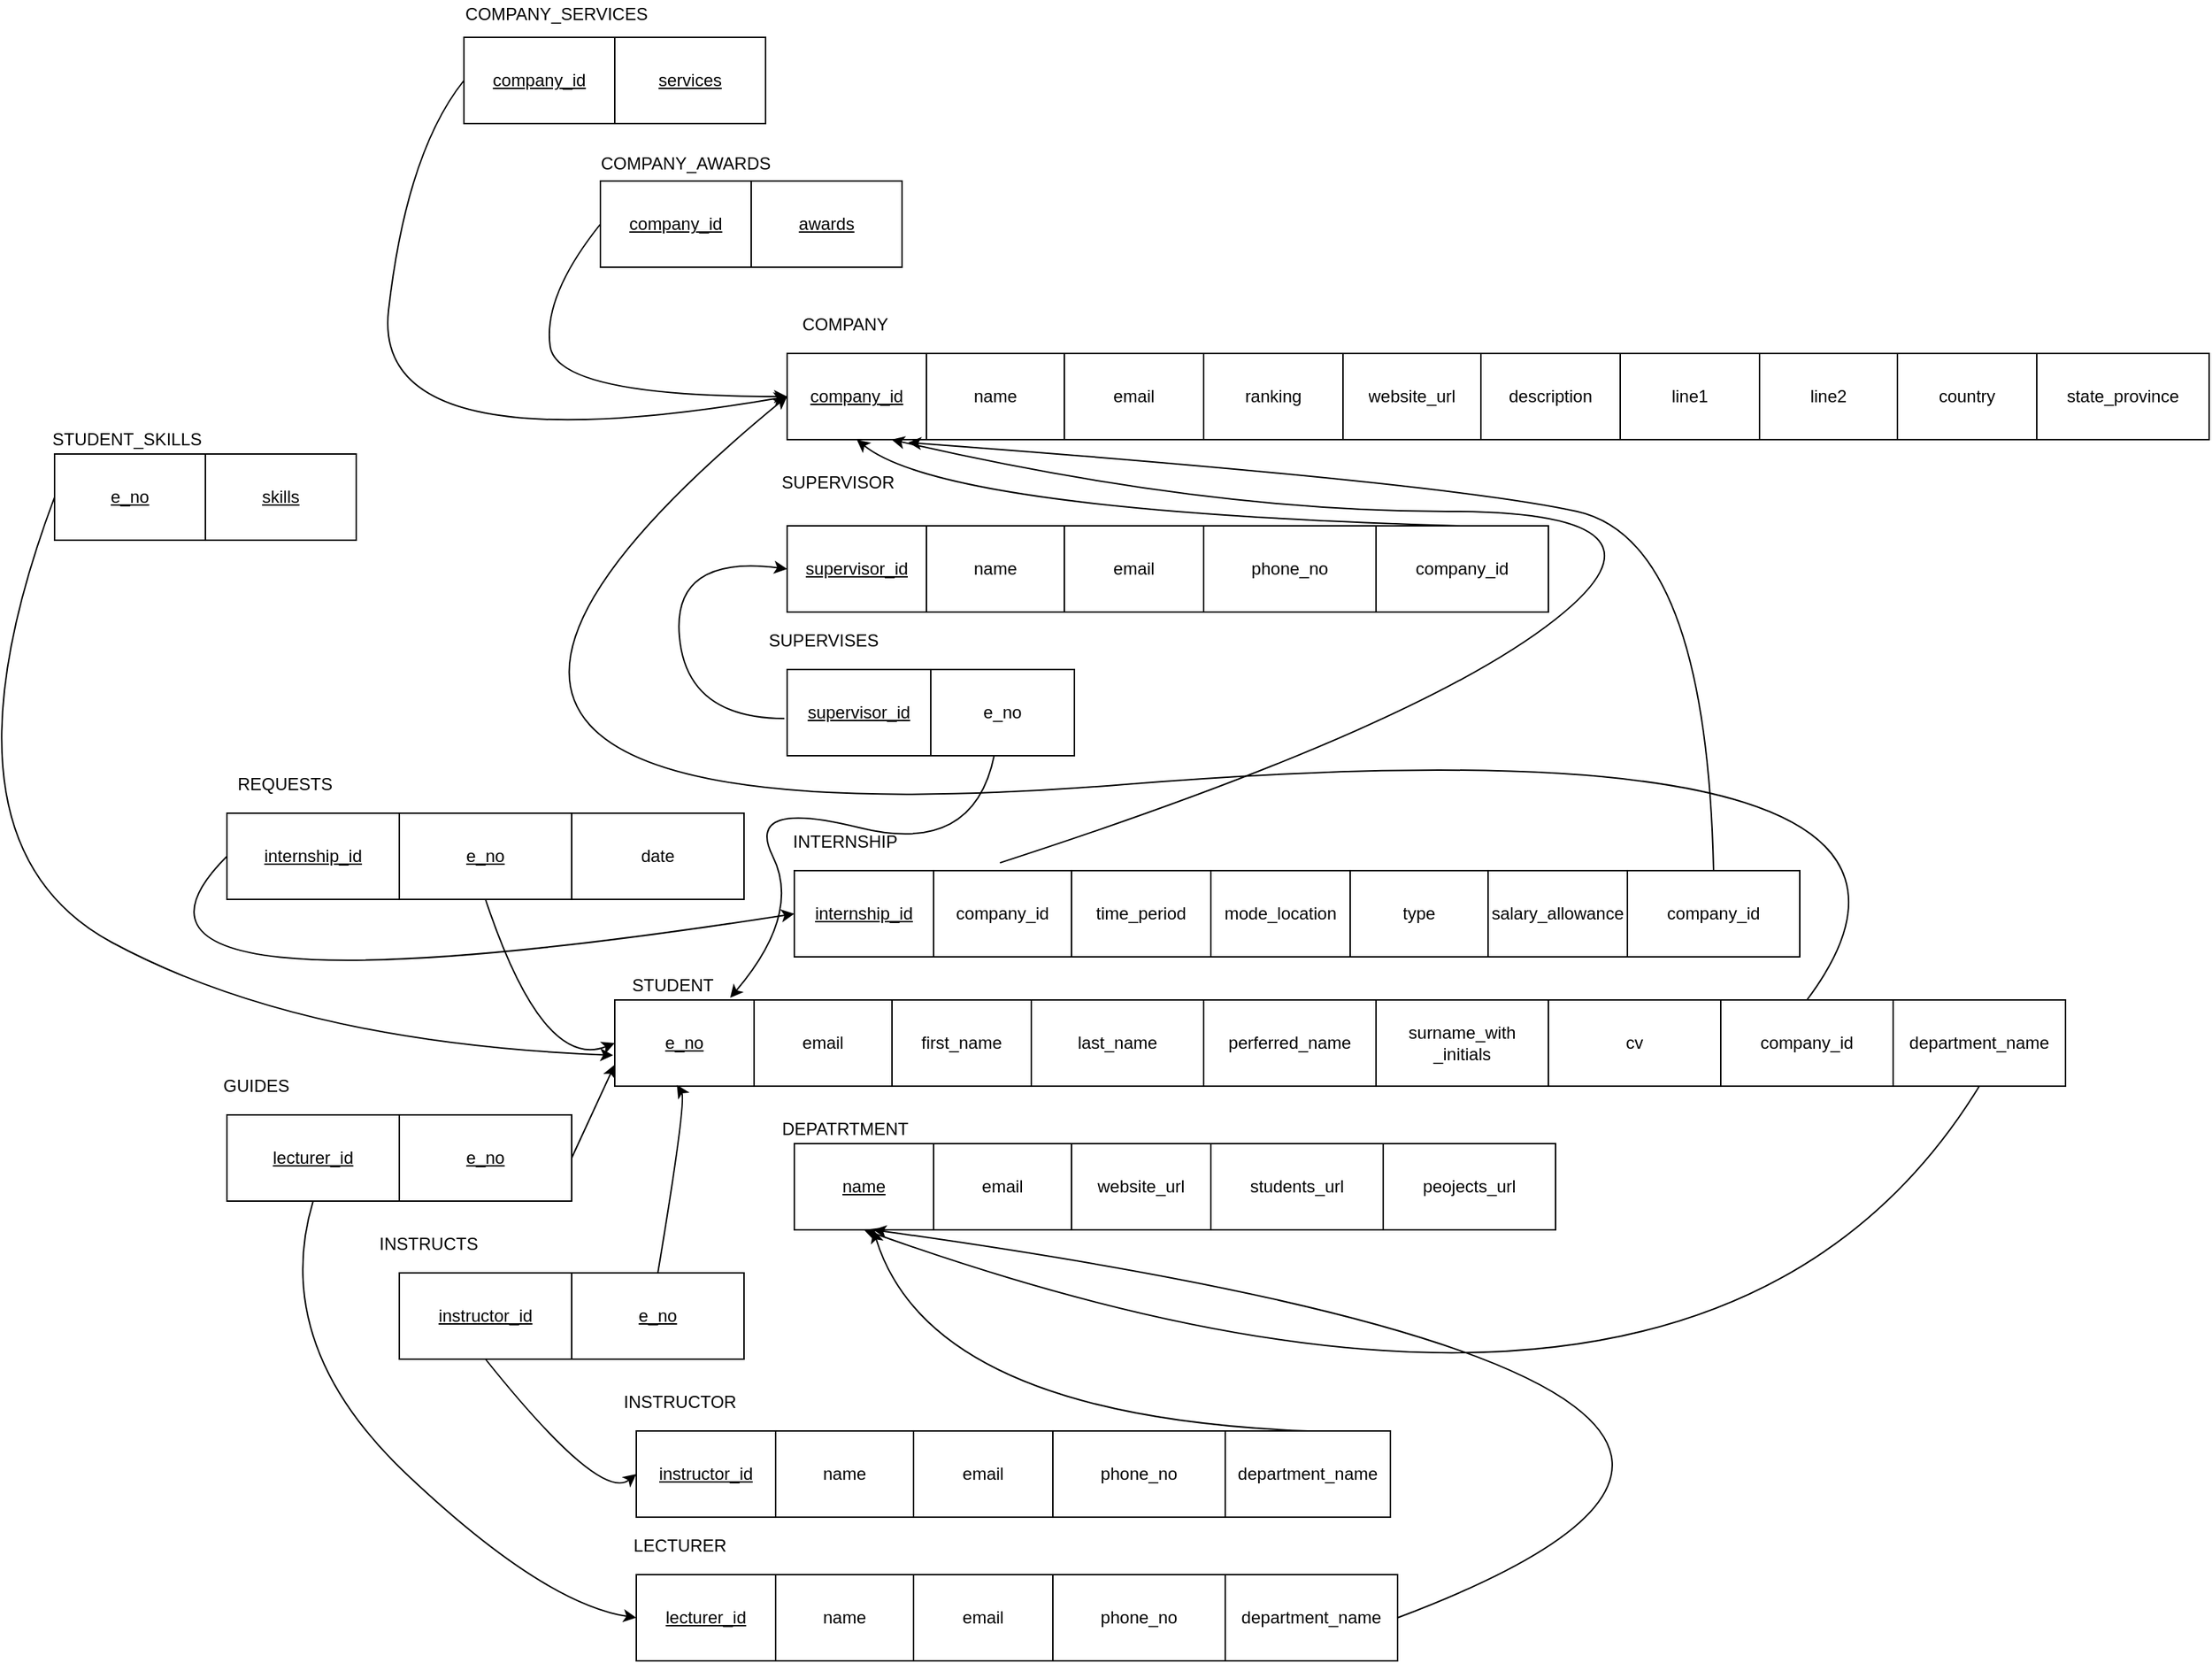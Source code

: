 <mxfile version="16.5.3" type="device"><diagram id="2vSzHOb-DJZTGT7Eplcl" name="Page-1"><mxGraphModel dx="1996" dy="1581" grid="1" gridSize="10" guides="1" tooltips="1" connect="1" arrows="1" fold="1" page="1" pageScale="1" pageWidth="850" pageHeight="1100" math="0" shadow="0"><root><mxCell id="0"/><mxCell id="1" parent="0"/><mxCell id="Qkki0KGhMG0Po0tDVVvY-167" value="" style="shape=table;html=1;whiteSpace=wrap;startSize=0;container=1;collapsible=0;childLayout=tableLayout;movable=1;resizable=1;rotatable=1;deletable=1;editable=1;connectable=1;" parent="1" vertex="1"><mxGeometry x="20" y="50" width="290" height="60" as="geometry"/></mxCell><mxCell id="Qkki0KGhMG0Po0tDVVvY-168" value="" style="shape=tableRow;horizontal=0;startSize=0;swimlaneHead=0;swimlaneBody=0;top=0;left=0;bottom=0;right=0;collapsible=0;dropTarget=0;fillColor=none;points=[[0,0.5],[1,0.5]];portConstraint=eastwest;movable=1;resizable=1;rotatable=1;deletable=1;editable=1;connectable=1;" parent="Qkki0KGhMG0Po0tDVVvY-167" vertex="1"><mxGeometry width="290" height="60" as="geometry"/></mxCell><mxCell id="Qkki0KGhMG0Po0tDVVvY-169" value="&lt;u&gt;company_id&lt;/u&gt;" style="shape=partialRectangle;html=1;whiteSpace=wrap;connectable=1;fillColor=none;top=0;left=0;bottom=0;right=0;overflow=hidden;movable=1;resizable=1;rotatable=1;deletable=1;editable=1;" parent="Qkki0KGhMG0Po0tDVVvY-168" vertex="1"><mxGeometry width="97" height="60" as="geometry"><mxRectangle width="97" height="60" as="alternateBounds"/></mxGeometry></mxCell><mxCell id="Qkki0KGhMG0Po0tDVVvY-170" value="name" style="shape=partialRectangle;html=1;whiteSpace=wrap;connectable=1;fillColor=none;top=0;left=0;bottom=0;right=0;overflow=hidden;movable=1;resizable=1;rotatable=1;deletable=1;editable=1;" parent="Qkki0KGhMG0Po0tDVVvY-168" vertex="1"><mxGeometry x="97" width="96" height="60" as="geometry"><mxRectangle width="96" height="60" as="alternateBounds"/></mxGeometry></mxCell><mxCell id="Qkki0KGhMG0Po0tDVVvY-171" value="email" style="shape=partialRectangle;html=1;whiteSpace=wrap;connectable=1;fillColor=none;top=0;left=0;bottom=0;right=0;overflow=hidden;movable=1;resizable=1;rotatable=1;deletable=1;editable=1;" parent="Qkki0KGhMG0Po0tDVVvY-168" vertex="1"><mxGeometry x="193" width="97" height="60" as="geometry"><mxRectangle width="97" height="60" as="alternateBounds"/></mxGeometry></mxCell><mxCell id="Qkki0KGhMG0Po0tDVVvY-180" value="" style="shape=table;html=1;whiteSpace=wrap;startSize=0;container=1;collapsible=0;childLayout=tableLayout;movable=1;resizable=1;rotatable=1;deletable=1;editable=1;connectable=1;" parent="1" vertex="1"><mxGeometry x="310" y="50" width="290" height="60" as="geometry"/></mxCell><mxCell id="Qkki0KGhMG0Po0tDVVvY-181" value="" style="shape=tableRow;horizontal=0;startSize=0;swimlaneHead=0;swimlaneBody=0;top=0;left=0;bottom=0;right=0;collapsible=0;dropTarget=0;fillColor=none;points=[[0,0.5],[1,0.5]];portConstraint=eastwest;movable=1;resizable=1;rotatable=1;deletable=1;editable=1;connectable=1;" parent="Qkki0KGhMG0Po0tDVVvY-180" vertex="1"><mxGeometry width="290" height="60" as="geometry"/></mxCell><mxCell id="Qkki0KGhMG0Po0tDVVvY-182" value="ranking" style="shape=partialRectangle;html=1;whiteSpace=wrap;connectable=1;fillColor=none;top=0;left=0;bottom=0;right=0;overflow=hidden;movable=1;resizable=1;rotatable=1;deletable=1;editable=1;" parent="Qkki0KGhMG0Po0tDVVvY-181" vertex="1"><mxGeometry width="97" height="60" as="geometry"><mxRectangle width="97" height="60" as="alternateBounds"/></mxGeometry></mxCell><mxCell id="Qkki0KGhMG0Po0tDVVvY-183" value="website_url" style="shape=partialRectangle;html=1;whiteSpace=wrap;connectable=1;fillColor=none;top=0;left=0;bottom=0;right=0;overflow=hidden;movable=1;resizable=1;rotatable=1;deletable=1;editable=1;" parent="Qkki0KGhMG0Po0tDVVvY-181" vertex="1"><mxGeometry x="97" width="96" height="60" as="geometry"><mxRectangle width="96" height="60" as="alternateBounds"/></mxGeometry></mxCell><mxCell id="Qkki0KGhMG0Po0tDVVvY-184" value="description" style="shape=partialRectangle;html=1;whiteSpace=wrap;connectable=1;fillColor=none;top=0;left=0;bottom=0;right=0;overflow=hidden;movable=1;resizable=1;rotatable=1;deletable=1;editable=1;" parent="Qkki0KGhMG0Po0tDVVvY-181" vertex="1"><mxGeometry x="193" width="97" height="60" as="geometry"><mxRectangle width="97" height="60" as="alternateBounds"/></mxGeometry></mxCell><mxCell id="Qkki0KGhMG0Po0tDVVvY-188" value="COMPANY" style="text;html=1;align=center;verticalAlign=middle;resizable=0;points=[];autosize=1;strokeColor=none;fillColor=none;" parent="1" vertex="1"><mxGeometry x="20" y="20" width="80" height="20" as="geometry"/></mxCell><mxCell id="Qkki0KGhMG0Po0tDVVvY-189" value="" style="shape=table;html=1;whiteSpace=wrap;startSize=0;container=1;collapsible=0;childLayout=tableLayout;movable=1;resizable=1;rotatable=1;deletable=1;editable=1;connectable=1;" parent="1" vertex="1"><mxGeometry x="600" y="50" width="290" height="60" as="geometry"/></mxCell><mxCell id="Qkki0KGhMG0Po0tDVVvY-190" value="" style="shape=tableRow;horizontal=0;startSize=0;swimlaneHead=0;swimlaneBody=0;top=0;left=0;bottom=0;right=0;collapsible=0;dropTarget=0;fillColor=none;points=[[0,0.5],[1,0.5]];portConstraint=eastwest;movable=1;resizable=1;rotatable=1;deletable=1;editable=1;connectable=1;" parent="Qkki0KGhMG0Po0tDVVvY-189" vertex="1"><mxGeometry width="290" height="60" as="geometry"/></mxCell><mxCell id="Qkki0KGhMG0Po0tDVVvY-191" value="line1" style="shape=partialRectangle;html=1;whiteSpace=wrap;connectable=1;fillColor=none;top=0;left=0;bottom=0;right=0;overflow=hidden;movable=1;resizable=1;rotatable=1;deletable=1;editable=1;" parent="Qkki0KGhMG0Po0tDVVvY-190" vertex="1"><mxGeometry width="97" height="60" as="geometry"><mxRectangle width="97" height="60" as="alternateBounds"/></mxGeometry></mxCell><mxCell id="Qkki0KGhMG0Po0tDVVvY-192" value="line2" style="shape=partialRectangle;html=1;whiteSpace=wrap;connectable=1;fillColor=none;top=0;left=0;bottom=0;right=0;overflow=hidden;movable=1;resizable=1;rotatable=1;deletable=1;editable=1;" parent="Qkki0KGhMG0Po0tDVVvY-190" vertex="1"><mxGeometry x="97" width="96" height="60" as="geometry"><mxRectangle width="96" height="60" as="alternateBounds"/></mxGeometry></mxCell><mxCell id="Qkki0KGhMG0Po0tDVVvY-193" value="country" style="shape=partialRectangle;html=1;whiteSpace=wrap;connectable=1;fillColor=none;top=0;left=0;bottom=0;right=0;overflow=hidden;movable=1;resizable=1;rotatable=1;deletable=1;editable=1;" parent="Qkki0KGhMG0Po0tDVVvY-190" vertex="1"><mxGeometry x="193" width="97" height="60" as="geometry"><mxRectangle width="97" height="60" as="alternateBounds"/></mxGeometry></mxCell><mxCell id="Qkki0KGhMG0Po0tDVVvY-194" value="state_province" style="rounded=0;whiteSpace=wrap;html=1;" parent="1" vertex="1"><mxGeometry x="890" y="50" width="120" height="60" as="geometry"/></mxCell><mxCell id="Qkki0KGhMG0Po0tDVVvY-195" value="SUPERVISOR" style="text;html=1;align=center;verticalAlign=middle;resizable=0;points=[];autosize=1;strokeColor=none;fillColor=none;" parent="1" vertex="1"><mxGeometry x="10" y="130" width="90" height="20" as="geometry"/></mxCell><mxCell id="Qkki0KGhMG0Po0tDVVvY-204" value="" style="shape=table;html=1;whiteSpace=wrap;startSize=0;container=1;collapsible=0;childLayout=tableLayout;movable=1;resizable=1;rotatable=1;deletable=1;editable=1;connectable=1;" parent="1" vertex="1"><mxGeometry x="20" y="170" width="290" height="60" as="geometry"/></mxCell><mxCell id="Qkki0KGhMG0Po0tDVVvY-205" value="" style="shape=tableRow;horizontal=0;startSize=0;swimlaneHead=0;swimlaneBody=0;top=0;left=0;bottom=0;right=0;collapsible=0;dropTarget=0;fillColor=none;points=[[0,0.5],[1,0.5]];portConstraint=eastwest;movable=1;resizable=1;rotatable=1;deletable=1;editable=1;connectable=1;" parent="Qkki0KGhMG0Po0tDVVvY-204" vertex="1"><mxGeometry width="290" height="60" as="geometry"/></mxCell><mxCell id="Qkki0KGhMG0Po0tDVVvY-206" value="&lt;u&gt;supervisor_id&lt;/u&gt;" style="shape=partialRectangle;html=1;whiteSpace=wrap;connectable=1;fillColor=none;top=0;left=0;bottom=0;right=0;overflow=hidden;movable=1;resizable=1;rotatable=1;deletable=1;editable=1;" parent="Qkki0KGhMG0Po0tDVVvY-205" vertex="1"><mxGeometry width="97" height="60" as="geometry"><mxRectangle width="97" height="60" as="alternateBounds"/></mxGeometry></mxCell><mxCell id="Qkki0KGhMG0Po0tDVVvY-207" value="name" style="shape=partialRectangle;html=1;whiteSpace=wrap;connectable=1;fillColor=none;top=0;left=0;bottom=0;right=0;overflow=hidden;movable=1;resizable=1;rotatable=1;deletable=1;editable=1;" parent="Qkki0KGhMG0Po0tDVVvY-205" vertex="1"><mxGeometry x="97" width="96" height="60" as="geometry"><mxRectangle width="96" height="60" as="alternateBounds"/></mxGeometry></mxCell><mxCell id="Qkki0KGhMG0Po0tDVVvY-208" value="email" style="shape=partialRectangle;html=1;whiteSpace=wrap;connectable=1;fillColor=none;top=0;left=0;bottom=0;right=0;overflow=hidden;movable=1;resizable=1;rotatable=1;deletable=1;editable=1;" parent="Qkki0KGhMG0Po0tDVVvY-205" vertex="1"><mxGeometry x="193" width="97" height="60" as="geometry"><mxRectangle width="97" height="60" as="alternateBounds"/></mxGeometry></mxCell><mxCell id="Qkki0KGhMG0Po0tDVVvY-214" value="phone_no" style="rounded=0;whiteSpace=wrap;html=1;" parent="1" vertex="1"><mxGeometry x="310" y="170" width="120" height="60" as="geometry"/></mxCell><mxCell id="Qkki0KGhMG0Po0tDVVvY-215" value="company_id" style="rounded=0;whiteSpace=wrap;html=1;" parent="1" vertex="1"><mxGeometry x="430" y="170" width="120" height="60" as="geometry"/></mxCell><mxCell id="Qkki0KGhMG0Po0tDVVvY-216" value="INTERNSHIP" style="text;html=1;align=center;verticalAlign=middle;resizable=0;points=[];autosize=1;strokeColor=none;fillColor=none;" parent="1" vertex="1"><mxGeometry x="15" y="380" width="90" height="20" as="geometry"/></mxCell><mxCell id="Qkki0KGhMG0Po0tDVVvY-222" value="" style="shape=table;html=1;whiteSpace=wrap;startSize=0;container=1;collapsible=0;childLayout=tableLayout;movable=1;resizable=1;rotatable=1;deletable=1;editable=1;connectable=1;" parent="1" vertex="1"><mxGeometry x="25" y="410" width="290" height="60" as="geometry"/></mxCell><mxCell id="Qkki0KGhMG0Po0tDVVvY-223" value="" style="shape=tableRow;horizontal=0;startSize=0;swimlaneHead=0;swimlaneBody=0;top=0;left=0;bottom=0;right=0;collapsible=0;dropTarget=0;fillColor=none;points=[[0,0.5],[1,0.5]];portConstraint=eastwest;movable=1;resizable=1;rotatable=1;deletable=1;editable=1;connectable=1;" parent="Qkki0KGhMG0Po0tDVVvY-222" vertex="1"><mxGeometry width="290" height="60" as="geometry"/></mxCell><mxCell id="Qkki0KGhMG0Po0tDVVvY-224" value="&lt;u&gt;internship_id&lt;/u&gt;" style="shape=partialRectangle;html=1;whiteSpace=wrap;connectable=1;fillColor=none;top=0;left=0;bottom=0;right=0;overflow=hidden;movable=1;resizable=1;rotatable=1;deletable=1;editable=1;" parent="Qkki0KGhMG0Po0tDVVvY-223" vertex="1"><mxGeometry width="97" height="60" as="geometry"><mxRectangle width="97" height="60" as="alternateBounds"/></mxGeometry></mxCell><mxCell id="Qkki0KGhMG0Po0tDVVvY-225" value="company_id" style="shape=partialRectangle;html=1;whiteSpace=wrap;connectable=1;fillColor=none;top=0;left=0;bottom=0;right=0;overflow=hidden;movable=1;resizable=1;rotatable=1;deletable=1;editable=1;" parent="Qkki0KGhMG0Po0tDVVvY-223" vertex="1"><mxGeometry x="97" width="96" height="60" as="geometry"><mxRectangle width="96" height="60" as="alternateBounds"/></mxGeometry></mxCell><mxCell id="Qkki0KGhMG0Po0tDVVvY-226" value="time_period" style="shape=partialRectangle;html=1;whiteSpace=wrap;connectable=1;fillColor=none;top=0;left=0;bottom=0;right=0;overflow=hidden;movable=1;resizable=1;rotatable=1;deletable=1;editable=1;" parent="Qkki0KGhMG0Po0tDVVvY-223" vertex="1"><mxGeometry x="193" width="97" height="60" as="geometry"><mxRectangle width="97" height="60" as="alternateBounds"/></mxGeometry></mxCell><mxCell id="Qkki0KGhMG0Po0tDVVvY-227" value="" style="shape=table;html=1;whiteSpace=wrap;startSize=0;container=1;collapsible=0;childLayout=tableLayout;movable=1;resizable=1;rotatable=1;deletable=1;editable=1;connectable=1;" parent="1" vertex="1"><mxGeometry x="315" y="410" width="290" height="60" as="geometry"/></mxCell><mxCell id="Qkki0KGhMG0Po0tDVVvY-228" value="" style="shape=tableRow;horizontal=0;startSize=0;swimlaneHead=0;swimlaneBody=0;top=0;left=0;bottom=0;right=0;collapsible=0;dropTarget=0;fillColor=none;points=[[0,0.5],[1,0.5]];portConstraint=eastwest;movable=1;resizable=1;rotatable=1;deletable=1;editable=1;connectable=1;" parent="Qkki0KGhMG0Po0tDVVvY-227" vertex="1"><mxGeometry width="290" height="60" as="geometry"/></mxCell><mxCell id="Qkki0KGhMG0Po0tDVVvY-229" value="mode_location" style="shape=partialRectangle;html=1;whiteSpace=wrap;connectable=1;fillColor=none;top=0;left=0;bottom=0;right=0;overflow=hidden;movable=1;resizable=1;rotatable=1;deletable=1;editable=1;" parent="Qkki0KGhMG0Po0tDVVvY-228" vertex="1"><mxGeometry width="97" height="60" as="geometry"><mxRectangle width="97" height="60" as="alternateBounds"/></mxGeometry></mxCell><mxCell id="Qkki0KGhMG0Po0tDVVvY-230" value="type" style="shape=partialRectangle;html=1;whiteSpace=wrap;connectable=1;fillColor=none;top=0;left=0;bottom=0;right=0;overflow=hidden;movable=1;resizable=1;rotatable=1;deletable=1;editable=1;" parent="Qkki0KGhMG0Po0tDVVvY-228" vertex="1"><mxGeometry x="97" width="96" height="60" as="geometry"><mxRectangle width="96" height="60" as="alternateBounds"/></mxGeometry></mxCell><mxCell id="Qkki0KGhMG0Po0tDVVvY-231" value="salary_allowance" style="shape=partialRectangle;html=1;whiteSpace=wrap;connectable=1;fillColor=none;top=0;left=0;bottom=0;right=0;overflow=hidden;movable=1;resizable=1;rotatable=1;deletable=1;editable=1;" parent="Qkki0KGhMG0Po0tDVVvY-228" vertex="1"><mxGeometry x="193" width="97" height="60" as="geometry"><mxRectangle width="97" height="60" as="alternateBounds"/></mxGeometry></mxCell><mxCell id="Qkki0KGhMG0Po0tDVVvY-232" value="STUDENT" style="text;html=1;align=center;verticalAlign=middle;resizable=0;points=[];autosize=1;strokeColor=none;fillColor=none;" parent="1" vertex="1"><mxGeometry x="-95" y="480" width="70" height="20" as="geometry"/></mxCell><mxCell id="Qkki0KGhMG0Po0tDVVvY-234" value="" style="shape=table;html=1;whiteSpace=wrap;startSize=0;container=1;collapsible=0;childLayout=tableLayout;movable=1;resizable=1;rotatable=1;deletable=1;editable=1;connectable=1;" parent="1" vertex="1"><mxGeometry x="-100" y="500" width="290" height="60" as="geometry"/></mxCell><mxCell id="Qkki0KGhMG0Po0tDVVvY-235" value="" style="shape=tableRow;horizontal=0;startSize=0;swimlaneHead=0;swimlaneBody=0;top=0;left=0;bottom=0;right=0;collapsible=0;dropTarget=0;fillColor=none;points=[[0,0.5],[1,0.5]];portConstraint=eastwest;movable=1;resizable=1;rotatable=1;deletable=1;editable=1;connectable=1;" parent="Qkki0KGhMG0Po0tDVVvY-234" vertex="1"><mxGeometry width="290" height="60" as="geometry"/></mxCell><mxCell id="Qkki0KGhMG0Po0tDVVvY-236" value="&lt;u&gt;e_no&lt;/u&gt;" style="shape=partialRectangle;html=1;whiteSpace=wrap;connectable=1;fillColor=none;top=0;left=0;bottom=0;right=0;overflow=hidden;movable=1;resizable=1;rotatable=1;deletable=1;editable=1;" parent="Qkki0KGhMG0Po0tDVVvY-235" vertex="1"><mxGeometry width="97" height="60" as="geometry"><mxRectangle width="97" height="60" as="alternateBounds"/></mxGeometry></mxCell><mxCell id="Qkki0KGhMG0Po0tDVVvY-237" value="email" style="shape=partialRectangle;html=1;whiteSpace=wrap;connectable=1;fillColor=none;top=0;left=0;bottom=0;right=0;overflow=hidden;movable=1;resizable=1;rotatable=1;deletable=1;editable=1;" parent="Qkki0KGhMG0Po0tDVVvY-235" vertex="1"><mxGeometry x="97" width="96" height="60" as="geometry"><mxRectangle width="96" height="60" as="alternateBounds"/></mxGeometry></mxCell><mxCell id="Qkki0KGhMG0Po0tDVVvY-238" value="first_name" style="shape=partialRectangle;html=1;whiteSpace=wrap;connectable=1;fillColor=none;top=0;left=0;bottom=0;right=0;overflow=hidden;movable=1;resizable=1;rotatable=1;deletable=1;editable=1;" parent="Qkki0KGhMG0Po0tDVVvY-235" vertex="1"><mxGeometry x="193" width="97" height="60" as="geometry"><mxRectangle width="97" height="60" as="alternateBounds"/></mxGeometry></mxCell><mxCell id="Qkki0KGhMG0Po0tDVVvY-245" value="last_name" style="rounded=0;whiteSpace=wrap;html=1;" parent="1" vertex="1"><mxGeometry x="190" y="500" width="120" height="60" as="geometry"/></mxCell><mxCell id="Qkki0KGhMG0Po0tDVVvY-246" value="perferred_name" style="rounded=0;whiteSpace=wrap;html=1;" parent="1" vertex="1"><mxGeometry x="310" y="500" width="120" height="60" as="geometry"/></mxCell><mxCell id="Qkki0KGhMG0Po0tDVVvY-247" value="surname_with&lt;br&gt;_initials" style="rounded=0;whiteSpace=wrap;html=1;" parent="1" vertex="1"><mxGeometry x="430" y="500" width="120" height="60" as="geometry"/></mxCell><mxCell id="Qkki0KGhMG0Po0tDVVvY-248" value="cv" style="rounded=0;whiteSpace=wrap;html=1;" parent="1" vertex="1"><mxGeometry x="550" y="500" width="120" height="60" as="geometry"/></mxCell><mxCell id="Qkki0KGhMG0Po0tDVVvY-249" value="DEPATRTMENT" style="text;html=1;align=center;verticalAlign=middle;resizable=0;points=[];autosize=1;strokeColor=none;fillColor=none;" parent="1" vertex="1"><mxGeometry x="10" y="580" width="100" height="20" as="geometry"/></mxCell><mxCell id="Qkki0KGhMG0Po0tDVVvY-250" value="" style="shape=table;html=1;whiteSpace=wrap;startSize=0;container=1;collapsible=0;childLayout=tableLayout;movable=1;resizable=1;rotatable=1;deletable=1;editable=1;connectable=1;" parent="1" vertex="1"><mxGeometry x="25" y="600" width="290" height="60" as="geometry"/></mxCell><mxCell id="Qkki0KGhMG0Po0tDVVvY-251" value="" style="shape=tableRow;horizontal=0;startSize=0;swimlaneHead=0;swimlaneBody=0;top=0;left=0;bottom=0;right=0;collapsible=0;dropTarget=0;fillColor=none;points=[[0,0.5],[1,0.5]];portConstraint=eastwest;movable=1;resizable=1;rotatable=1;deletable=1;editable=1;connectable=1;" parent="Qkki0KGhMG0Po0tDVVvY-250" vertex="1"><mxGeometry width="290" height="60" as="geometry"/></mxCell><mxCell id="Qkki0KGhMG0Po0tDVVvY-252" value="&lt;u&gt;name&lt;/u&gt;" style="shape=partialRectangle;html=1;whiteSpace=wrap;connectable=1;fillColor=none;top=0;left=0;bottom=0;right=0;overflow=hidden;movable=1;resizable=1;rotatable=1;deletable=1;editable=1;" parent="Qkki0KGhMG0Po0tDVVvY-251" vertex="1"><mxGeometry width="97" height="60" as="geometry"><mxRectangle width="97" height="60" as="alternateBounds"/></mxGeometry></mxCell><mxCell id="Qkki0KGhMG0Po0tDVVvY-253" value="email" style="shape=partialRectangle;html=1;whiteSpace=wrap;connectable=1;fillColor=none;top=0;left=0;bottom=0;right=0;overflow=hidden;movable=1;resizable=1;rotatable=1;deletable=1;editable=1;" parent="Qkki0KGhMG0Po0tDVVvY-251" vertex="1"><mxGeometry x="97" width="96" height="60" as="geometry"><mxRectangle width="96" height="60" as="alternateBounds"/></mxGeometry></mxCell><mxCell id="Qkki0KGhMG0Po0tDVVvY-254" value="website_url" style="shape=partialRectangle;html=1;whiteSpace=wrap;connectable=1;fillColor=none;top=0;left=0;bottom=0;right=0;overflow=hidden;movable=1;resizable=1;rotatable=1;deletable=1;editable=1;" parent="Qkki0KGhMG0Po0tDVVvY-251" vertex="1"><mxGeometry x="193" width="97" height="60" as="geometry"><mxRectangle width="97" height="60" as="alternateBounds"/></mxGeometry></mxCell><mxCell id="Qkki0KGhMG0Po0tDVVvY-257" value="INSTRUCTOR" style="text;html=1;align=center;verticalAlign=middle;resizable=0;points=[];autosize=1;strokeColor=none;fillColor=none;" parent="1" vertex="1"><mxGeometry x="-100" y="770" width="90" height="20" as="geometry"/></mxCell><mxCell id="Qkki0KGhMG0Po0tDVVvY-258" value="" style="shape=table;html=1;whiteSpace=wrap;startSize=0;container=1;collapsible=0;childLayout=tableLayout;movable=1;resizable=1;rotatable=1;deletable=1;editable=1;connectable=1;" parent="1" vertex="1"><mxGeometry x="-85" y="800" width="290" height="60" as="geometry"/></mxCell><mxCell id="Qkki0KGhMG0Po0tDVVvY-259" value="" style="shape=tableRow;horizontal=0;startSize=0;swimlaneHead=0;swimlaneBody=0;top=0;left=0;bottom=0;right=0;collapsible=0;dropTarget=0;fillColor=none;points=[[0,0.5],[1,0.5]];portConstraint=eastwest;movable=1;resizable=1;rotatable=1;deletable=1;editable=1;connectable=1;" parent="Qkki0KGhMG0Po0tDVVvY-258" vertex="1"><mxGeometry width="290" height="60" as="geometry"/></mxCell><mxCell id="Qkki0KGhMG0Po0tDVVvY-260" value="&lt;u&gt;instructor_id&lt;/u&gt;" style="shape=partialRectangle;html=1;whiteSpace=wrap;connectable=1;fillColor=none;top=0;left=0;bottom=0;right=0;overflow=hidden;movable=1;resizable=1;rotatable=1;deletable=1;editable=1;" parent="Qkki0KGhMG0Po0tDVVvY-259" vertex="1"><mxGeometry width="97" height="60" as="geometry"><mxRectangle width="97" height="60" as="alternateBounds"/></mxGeometry></mxCell><mxCell id="Qkki0KGhMG0Po0tDVVvY-261" value="name" style="shape=partialRectangle;html=1;whiteSpace=wrap;connectable=1;fillColor=none;top=0;left=0;bottom=0;right=0;overflow=hidden;movable=1;resizable=1;rotatable=1;deletable=1;editable=1;" parent="Qkki0KGhMG0Po0tDVVvY-259" vertex="1"><mxGeometry x="97" width="96" height="60" as="geometry"><mxRectangle width="96" height="60" as="alternateBounds"/></mxGeometry></mxCell><mxCell id="Qkki0KGhMG0Po0tDVVvY-262" value="email" style="shape=partialRectangle;html=1;whiteSpace=wrap;connectable=1;fillColor=none;top=0;left=0;bottom=0;right=0;overflow=hidden;movable=1;resizable=1;rotatable=1;deletable=1;editable=1;" parent="Qkki0KGhMG0Po0tDVVvY-259" vertex="1"><mxGeometry x="193" width="97" height="60" as="geometry"><mxRectangle width="97" height="60" as="alternateBounds"/></mxGeometry></mxCell><mxCell id="Qkki0KGhMG0Po0tDVVvY-263" value="students_url" style="rounded=0;whiteSpace=wrap;html=1;" parent="1" vertex="1"><mxGeometry x="315" y="600" width="120" height="60" as="geometry"/></mxCell><mxCell id="Qkki0KGhMG0Po0tDVVvY-264" value="peojects_url" style="rounded=0;whiteSpace=wrap;html=1;" parent="1" vertex="1"><mxGeometry x="435" y="600" width="120" height="60" as="geometry"/></mxCell><mxCell id="Qkki0KGhMG0Po0tDVVvY-265" value="phone_no" style="rounded=0;whiteSpace=wrap;html=1;" parent="1" vertex="1"><mxGeometry x="205" y="800" width="120" height="60" as="geometry"/></mxCell><mxCell id="Qkki0KGhMG0Po0tDVVvY-266" value="LECTURER" style="text;html=1;align=center;verticalAlign=middle;resizable=0;points=[];autosize=1;strokeColor=none;fillColor=none;" parent="1" vertex="1"><mxGeometry x="-95" y="870" width="80" height="20" as="geometry"/></mxCell><mxCell id="Qkki0KGhMG0Po0tDVVvY-267" value="" style="shape=table;html=1;whiteSpace=wrap;startSize=0;container=1;collapsible=0;childLayout=tableLayout;movable=1;resizable=1;rotatable=1;deletable=1;editable=1;connectable=1;" parent="1" vertex="1"><mxGeometry x="-85" y="900" width="290" height="60" as="geometry"/></mxCell><mxCell id="Qkki0KGhMG0Po0tDVVvY-268" value="" style="shape=tableRow;horizontal=0;startSize=0;swimlaneHead=0;swimlaneBody=0;top=0;left=0;bottom=0;right=0;collapsible=0;dropTarget=0;fillColor=none;points=[[0,0.5],[1,0.5]];portConstraint=eastwest;movable=1;resizable=1;rotatable=1;deletable=1;editable=1;connectable=1;" parent="Qkki0KGhMG0Po0tDVVvY-267" vertex="1"><mxGeometry width="290" height="60" as="geometry"/></mxCell><mxCell id="Qkki0KGhMG0Po0tDVVvY-269" value="&lt;u&gt;lecturer_id&lt;/u&gt;" style="shape=partialRectangle;html=1;whiteSpace=wrap;connectable=1;fillColor=none;top=0;left=0;bottom=0;right=0;overflow=hidden;movable=1;resizable=1;rotatable=1;deletable=1;editable=1;" parent="Qkki0KGhMG0Po0tDVVvY-268" vertex="1"><mxGeometry width="97" height="60" as="geometry"><mxRectangle width="97" height="60" as="alternateBounds"/></mxGeometry></mxCell><mxCell id="Qkki0KGhMG0Po0tDVVvY-270" value="name" style="shape=partialRectangle;html=1;whiteSpace=wrap;connectable=1;fillColor=none;top=0;left=0;bottom=0;right=0;overflow=hidden;movable=1;resizable=1;rotatable=1;deletable=1;editable=1;" parent="Qkki0KGhMG0Po0tDVVvY-268" vertex="1"><mxGeometry x="97" width="96" height="60" as="geometry"><mxRectangle width="96" height="60" as="alternateBounds"/></mxGeometry></mxCell><mxCell id="Qkki0KGhMG0Po0tDVVvY-271" value="email" style="shape=partialRectangle;html=1;whiteSpace=wrap;connectable=1;fillColor=none;top=0;left=0;bottom=0;right=0;overflow=hidden;movable=1;resizable=1;rotatable=1;deletable=1;editable=1;" parent="Qkki0KGhMG0Po0tDVVvY-268" vertex="1"><mxGeometry x="193" width="97" height="60" as="geometry"><mxRectangle width="97" height="60" as="alternateBounds"/></mxGeometry></mxCell><mxCell id="Qkki0KGhMG0Po0tDVVvY-272" value="phone_no" style="rounded=0;whiteSpace=wrap;html=1;" parent="1" vertex="1"><mxGeometry x="205" y="900" width="120" height="60" as="geometry"/></mxCell><mxCell id="Qkki0KGhMG0Po0tDVVvY-273" value="" style="curved=1;endArrow=classic;html=1;rounded=0;exitX=0.5;exitY=0;exitDx=0;exitDy=0;entryX=0.5;entryY=1;entryDx=0;entryDy=0;" parent="1" source="Qkki0KGhMG0Po0tDVVvY-215" target="Qkki0KGhMG0Po0tDVVvY-169" edge="1"><mxGeometry width="50" height="50" relative="1" as="geometry"><mxPoint x="310" y="290" as="sourcePoint"/><mxPoint x="360" y="240" as="targetPoint"/><Array as="points"><mxPoint x="130" y="160"/></Array></mxGeometry></mxCell><mxCell id="Qkki0KGhMG0Po0tDVVvY-275" value="company_id" style="rounded=0;whiteSpace=wrap;html=1;" parent="1" vertex="1"><mxGeometry x="605" y="410" width="120" height="60" as="geometry"/></mxCell><mxCell id="Qkki0KGhMG0Po0tDVVvY-276" value="" style="curved=1;endArrow=classic;html=1;rounded=0;exitX=0.5;exitY=0;exitDx=0;exitDy=0;entryX=0.869;entryY=1.033;entryDx=0;entryDy=0;entryPerimeter=0;" parent="1" source="Qkki0KGhMG0Po0tDVVvY-275" target="Qkki0KGhMG0Po0tDVVvY-169" edge="1"><mxGeometry width="50" height="50" relative="1" as="geometry"><mxPoint x="350" y="370" as="sourcePoint"/><mxPoint x="620" y="150" as="targetPoint"/><Array as="points"><mxPoint x="660" y="180"/><mxPoint x="480" y="140"/></Array></mxGeometry></mxCell><mxCell id="Qkki0KGhMG0Po0tDVVvY-277" value="SUPERVISES" style="text;html=1;align=center;verticalAlign=middle;resizable=0;points=[];autosize=1;strokeColor=none;fillColor=none;" parent="1" vertex="1"><mxGeometry y="240" width="90" height="20" as="geometry"/></mxCell><mxCell id="Qkki0KGhMG0Po0tDVVvY-283" value="&lt;u&gt;supervisor_id&lt;/u&gt;" style="rounded=0;whiteSpace=wrap;html=1;" parent="1" vertex="1"><mxGeometry x="20" y="270" width="100" height="60" as="geometry"/></mxCell><mxCell id="Qkki0KGhMG0Po0tDVVvY-284" value="e_no" style="rounded=0;whiteSpace=wrap;html=1;" parent="1" vertex="1"><mxGeometry x="120" y="270" width="100" height="60" as="geometry"/></mxCell><mxCell id="Qkki0KGhMG0Po0tDVVvY-287" value="" style="curved=1;endArrow=classic;html=1;rounded=0;exitX=-0.019;exitY=0.569;exitDx=0;exitDy=0;exitPerimeter=0;entryX=0;entryY=0.5;entryDx=0;entryDy=0;" parent="1" source="Qkki0KGhMG0Po0tDVVvY-283" target="Qkki0KGhMG0Po0tDVVvY-206" edge="1"><mxGeometry width="50" height="50" relative="1" as="geometry"><mxPoint x="168.8" y="340.42" as="sourcePoint"/><mxPoint x="35" y="550" as="targetPoint"/><Array as="points"><mxPoint x="-50" y="304"/><mxPoint x="-60" y="190"/></Array></mxGeometry></mxCell><mxCell id="Qkki0KGhMG0Po0tDVVvY-293" value="company_id" style="rounded=0;whiteSpace=wrap;html=1;" parent="1" vertex="1"><mxGeometry x="670" y="500" width="120" height="60" as="geometry"/></mxCell><mxCell id="Qkki0KGhMG0Po0tDVVvY-294" value="" style="curved=1;endArrow=classic;html=1;rounded=0;exitX=0.5;exitY=0;exitDx=0;exitDy=0;entryX=0;entryY=0.5;entryDx=0;entryDy=0;" parent="1" source="Qkki0KGhMG0Po0tDVVvY-293" target="Qkki0KGhMG0Po0tDVVvY-169" edge="1"><mxGeometry width="50" height="50" relative="1" as="geometry"><mxPoint x="420" y="510" as="sourcePoint"/><mxPoint y="360" as="targetPoint"/><Array as="points"><mxPoint x="880" y="300"/><mxPoint x="-370" y="400"/></Array></mxGeometry></mxCell><mxCell id="Qkki0KGhMG0Po0tDVVvY-295" value="REQUESTS" style="text;html=1;align=center;verticalAlign=middle;resizable=0;points=[];autosize=1;strokeColor=none;fillColor=none;" parent="1" vertex="1"><mxGeometry x="-370" y="340" width="80" height="20" as="geometry"/></mxCell><mxCell id="Qkki0KGhMG0Po0tDVVvY-296" value="&lt;u&gt;internship_id&lt;/u&gt;" style="rounded=0;whiteSpace=wrap;html=1;" parent="1" vertex="1"><mxGeometry x="-370" y="370" width="120" height="60" as="geometry"/></mxCell><mxCell id="Qkki0KGhMG0Po0tDVVvY-298" value="&lt;u&gt;e_no&lt;/u&gt;" style="rounded=0;whiteSpace=wrap;html=1;" parent="1" vertex="1"><mxGeometry x="-250" y="370" width="120" height="60" as="geometry"/></mxCell><mxCell id="Qkki0KGhMG0Po0tDVVvY-299" value="date" style="rounded=0;whiteSpace=wrap;html=1;" parent="1" vertex="1"><mxGeometry x="-130" y="370" width="120" height="60" as="geometry"/></mxCell><mxCell id="Qkki0KGhMG0Po0tDVVvY-301" value="" style="curved=1;endArrow=classic;html=1;rounded=0;exitX=0;exitY=0.5;exitDx=0;exitDy=0;entryX=0;entryY=0.5;entryDx=0;entryDy=0;" parent="1" source="Qkki0KGhMG0Po0tDVVvY-296" target="Qkki0KGhMG0Po0tDVVvY-224" edge="1"><mxGeometry width="50" height="50" relative="1" as="geometry"><mxPoint x="-210" y="400" as="sourcePoint"/><mxPoint x="-160" y="350" as="targetPoint"/><Array as="points"><mxPoint x="-490" y="520"/></Array></mxGeometry></mxCell><mxCell id="Qkki0KGhMG0Po0tDVVvY-302" value="" style="curved=1;endArrow=classic;html=1;rounded=0;exitX=0.5;exitY=1;exitDx=0;exitDy=0;entryX=0;entryY=0.5;entryDx=0;entryDy=0;" parent="1" source="Qkki0KGhMG0Po0tDVVvY-298" target="Qkki0KGhMG0Po0tDVVvY-236" edge="1"><mxGeometry width="50" height="50" relative="1" as="geometry"><mxPoint x="-90" y="400" as="sourcePoint"/><mxPoint x="-40" y="350" as="targetPoint"/><Array as="points"><mxPoint x="-150" y="550"/></Array></mxGeometry></mxCell><mxCell id="Qkki0KGhMG0Po0tDVVvY-303" value="GUIDES" style="text;html=1;align=center;verticalAlign=middle;resizable=0;points=[];autosize=1;strokeColor=none;fillColor=none;" parent="1" vertex="1"><mxGeometry x="-380" y="550" width="60" height="20" as="geometry"/></mxCell><mxCell id="Qkki0KGhMG0Po0tDVVvY-304" value="&lt;u&gt;lecturer_id&lt;/u&gt;" style="rounded=0;whiteSpace=wrap;html=1;" parent="1" vertex="1"><mxGeometry x="-370" y="580" width="120" height="60" as="geometry"/></mxCell><mxCell id="Qkki0KGhMG0Po0tDVVvY-305" value="&lt;u&gt;e_no&lt;/u&gt;" style="rounded=0;whiteSpace=wrap;html=1;" parent="1" vertex="1"><mxGeometry x="-250" y="580" width="120" height="60" as="geometry"/></mxCell><mxCell id="Qkki0KGhMG0Po0tDVVvY-306" value="" style="curved=1;endArrow=classic;html=1;rounded=0;exitX=0.5;exitY=1;exitDx=0;exitDy=0;entryX=0;entryY=0.5;entryDx=0;entryDy=0;" parent="1" source="Qkki0KGhMG0Po0tDVVvY-304" target="Qkki0KGhMG0Po0tDVVvY-269" edge="1"><mxGeometry width="50" height="50" relative="1" as="geometry"><mxPoint x="-90" y="620" as="sourcePoint"/><mxPoint x="-40" y="570" as="targetPoint"/><Array as="points"><mxPoint x="-340" y="740"/><mxPoint x="-150" y="920"/></Array></mxGeometry></mxCell><mxCell id="Qkki0KGhMG0Po0tDVVvY-307" value="" style="curved=1;endArrow=classic;html=1;rounded=0;exitX=1;exitY=0.5;exitDx=0;exitDy=0;entryX=0;entryY=0.75;entryDx=0;entryDy=0;" parent="1" source="Qkki0KGhMG0Po0tDVVvY-305" target="Qkki0KGhMG0Po0tDVVvY-234" edge="1"><mxGeometry width="50" height="50" relative="1" as="geometry"><mxPoint x="-30" y="580" as="sourcePoint"/><mxPoint x="20" y="530" as="targetPoint"/></mxGeometry></mxCell><mxCell id="Qkki0KGhMG0Po0tDVVvY-308" value="INSTRUCTS" style="text;html=1;align=center;verticalAlign=middle;resizable=0;points=[];autosize=1;strokeColor=none;fillColor=none;" parent="1" vertex="1"><mxGeometry x="-270" y="660" width="80" height="20" as="geometry"/></mxCell><mxCell id="Qkki0KGhMG0Po0tDVVvY-309" value="&lt;u&gt;instructor_id&lt;/u&gt;" style="rounded=0;whiteSpace=wrap;html=1;" parent="1" vertex="1"><mxGeometry x="-250" y="690" width="120" height="60" as="geometry"/></mxCell><mxCell id="Qkki0KGhMG0Po0tDVVvY-310" value="&lt;u&gt;e_no&lt;/u&gt;" style="rounded=0;whiteSpace=wrap;html=1;" parent="1" vertex="1"><mxGeometry x="-130" y="690" width="120" height="60" as="geometry"/></mxCell><mxCell id="Qkki0KGhMG0Po0tDVVvY-311" value="" style="curved=1;endArrow=classic;html=1;rounded=0;exitX=1;exitY=0.5;exitDx=0;exitDy=0;entryX=0;entryY=0.5;entryDx=0;entryDy=0;" parent="1" target="Qkki0KGhMG0Po0tDVVvY-260" edge="1"><mxGeometry width="50" height="50" relative="1" as="geometry"><mxPoint x="-190" y="750" as="sourcePoint"/><mxPoint x="-35" y="695" as="targetPoint"/><Array as="points"><mxPoint x="-110" y="850"/></Array></mxGeometry></mxCell><mxCell id="Qkki0KGhMG0Po0tDVVvY-312" value="" style="curved=1;endArrow=classic;html=1;rounded=0;exitX=0.5;exitY=0;exitDx=0;exitDy=0;entryX=0.446;entryY=0.985;entryDx=0;entryDy=0;entryPerimeter=0;" parent="1" source="Qkki0KGhMG0Po0tDVVvY-310" target="Qkki0KGhMG0Po0tDVVvY-236" edge="1"><mxGeometry width="50" height="50" relative="1" as="geometry"><mxPoint x="-50" y="620" as="sourcePoint"/><mxPoint y="570" as="targetPoint"/><Array as="points"><mxPoint x="-50" y="570"/></Array></mxGeometry></mxCell><mxCell id="Qkki0KGhMG0Po0tDVVvY-313" value="department_name" style="rounded=0;whiteSpace=wrap;html=1;" parent="1" vertex="1"><mxGeometry x="790" y="500" width="120" height="60" as="geometry"/></mxCell><mxCell id="Qkki0KGhMG0Po0tDVVvY-316" value="" style="curved=1;endArrow=classic;html=1;rounded=0;exitX=0.5;exitY=1;exitDx=0;exitDy=0;entryX=0.5;entryY=1;entryDx=0;entryDy=0;" parent="1" source="Qkki0KGhMG0Po0tDVVvY-313" target="Qkki0KGhMG0Po0tDVVvY-252" edge="1"><mxGeometry width="50" height="50" relative="1" as="geometry"><mxPoint x="790" y="660" as="sourcePoint"/><mxPoint x="660" y="630" as="targetPoint"/><Array as="points"><mxPoint x="660" y="870"/></Array></mxGeometry></mxCell><mxCell id="Qkki0KGhMG0Po0tDVVvY-318" value="department_name" style="rounded=0;whiteSpace=wrap;html=1;" parent="1" vertex="1"><mxGeometry x="325" y="800" width="115" height="60" as="geometry"/></mxCell><mxCell id="Qkki0KGhMG0Po0tDVVvY-319" value="department_name" style="rounded=0;whiteSpace=wrap;html=1;" parent="1" vertex="1"><mxGeometry x="325" y="900" width="120" height="60" as="geometry"/></mxCell><mxCell id="Qkki0KGhMG0Po0tDVVvY-320" value="" style="curved=1;endArrow=classic;html=1;rounded=0;exitX=0.5;exitY=0;exitDx=0;exitDy=0;" parent="1" source="Qkki0KGhMG0Po0tDVVvY-318" edge="1"><mxGeometry width="50" height="50" relative="1" as="geometry"><mxPoint x="510" y="820" as="sourcePoint"/><mxPoint x="80" y="660" as="targetPoint"/><Array as="points"><mxPoint x="120" y="790"/></Array></mxGeometry></mxCell><mxCell id="Qkki0KGhMG0Po0tDVVvY-323" value="" style="curved=1;endArrow=classic;html=1;rounded=0;exitX=1;exitY=0.5;exitDx=0;exitDy=0;" parent="1" source="Qkki0KGhMG0Po0tDVVvY-319" edge="1"><mxGeometry width="50" height="50" relative="1" as="geometry"><mxPoint x="470" y="800" as="sourcePoint"/><mxPoint x="80" y="660" as="targetPoint"/><Array as="points"><mxPoint x="870" y="770"/></Array></mxGeometry></mxCell><mxCell id="gEvy5Vd7usZa5ynvZ6td-1" value="COMPANY_AWARDS" style="text;html=1;align=center;verticalAlign=middle;resizable=0;points=[];autosize=1;strokeColor=none;fillColor=none;" parent="1" vertex="1"><mxGeometry x="-116" y="-92" width="130" height="20" as="geometry"/></mxCell><mxCell id="gEvy5Vd7usZa5ynvZ6td-8" value="" style="curved=1;endArrow=classic;html=1;rounded=0;exitX=0;exitY=0.5;exitDx=0;exitDy=0;entryX=0;entryY=0.5;entryDx=0;entryDy=0;" parent="1" target="Qkki0KGhMG0Po0tDVVvY-167" edge="1"><mxGeometry width="50" height="50" relative="1" as="geometry"><mxPoint x="-110" y="-40" as="sourcePoint"/><mxPoint x="170" y="-50" as="targetPoint"/><Array as="points"><mxPoint x="-150" y="10"/><mxPoint x="-140" y="80"/></Array></mxGeometry></mxCell><mxCell id="gEvy5Vd7usZa5ynvZ6td-9" value="COMPANY_SERVICES" style="text;html=1;align=center;verticalAlign=middle;resizable=0;points=[];autosize=1;strokeColor=none;fillColor=none;" parent="1" vertex="1"><mxGeometry x="-211" y="-196" width="140" height="20" as="geometry"/></mxCell><mxCell id="gEvy5Vd7usZa5ynvZ6td-16" value="" style="curved=1;endArrow=classic;html=1;rounded=0;exitX=0;exitY=0.5;exitDx=0;exitDy=0;" parent="1" edge="1"><mxGeometry width="50" height="50" relative="1" as="geometry"><mxPoint x="-205" y="-140" as="sourcePoint"/><mxPoint x="20" y="80" as="targetPoint"/><Array as="points"><mxPoint x="-245" y="-90"/><mxPoint x="-270" y="130"/></Array></mxGeometry></mxCell><mxCell id="gEvy5Vd7usZa5ynvZ6td-17" value="STUDENT_SKILLS" style="text;html=1;align=center;verticalAlign=middle;resizable=0;points=[];autosize=1;strokeColor=none;fillColor=none;" parent="1" vertex="1"><mxGeometry x="-500" y="100" width="120" height="20" as="geometry"/></mxCell><mxCell id="gEvy5Vd7usZa5ynvZ6td-24" value="" style="curved=1;endArrow=classic;html=1;rounded=0;exitX=0;exitY=0.5;exitDx=0;exitDy=0;entryX=-0.011;entryY=0.641;entryDx=0;entryDy=0;entryPerimeter=0;" parent="1" target="Qkki0KGhMG0Po0tDVVvY-236" edge="1"><mxGeometry width="50" height="50" relative="1" as="geometry"><mxPoint x="-490" y="150" as="sourcePoint"/><mxPoint x="-120" y="160" as="targetPoint"/><Array as="points"><mxPoint x="-580" y="390"/><mxPoint x="-320" y="530"/></Array></mxGeometry></mxCell><mxCell id="vz6u8upB1VQeeLvz9fYT-2" value="" style="group" parent="1" vertex="1" connectable="0"><mxGeometry x="-205" y="-170" width="210" height="60" as="geometry"/></mxCell><mxCell id="gEvy5Vd7usZa5ynvZ6td-15" value="&lt;u&gt;company_id&lt;/u&gt;" style="rounded=0;whiteSpace=wrap;html=1;" parent="vz6u8upB1VQeeLvz9fYT-2" vertex="1"><mxGeometry width="105" height="60" as="geometry"/></mxCell><mxCell id="vz6u8upB1VQeeLvz9fYT-1" value="&lt;u&gt;services&lt;/u&gt;" style="rounded=0;whiteSpace=wrap;html=1;" parent="vz6u8upB1VQeeLvz9fYT-2" vertex="1"><mxGeometry x="105" width="105" height="60" as="geometry"/></mxCell><mxCell id="vz6u8upB1VQeeLvz9fYT-3" value="" style="group" parent="1" vertex="1" connectable="0"><mxGeometry x="-110" y="-70" width="210" height="60" as="geometry"/></mxCell><mxCell id="vz6u8upB1VQeeLvz9fYT-4" value="&lt;u&gt;company_id&lt;/u&gt;" style="rounded=0;whiteSpace=wrap;html=1;" parent="vz6u8upB1VQeeLvz9fYT-3" vertex="1"><mxGeometry width="105" height="60" as="geometry"/></mxCell><mxCell id="vz6u8upB1VQeeLvz9fYT-5" value="&lt;u&gt;awards&lt;/u&gt;" style="rounded=0;whiteSpace=wrap;html=1;" parent="vz6u8upB1VQeeLvz9fYT-3" vertex="1"><mxGeometry x="105" width="105" height="60" as="geometry"/></mxCell><mxCell id="vz6u8upB1VQeeLvz9fYT-12" value="" style="group" parent="1" vertex="1" connectable="0"><mxGeometry x="-490" y="120" width="210" height="60" as="geometry"/></mxCell><mxCell id="vz6u8upB1VQeeLvz9fYT-13" value="&lt;u&gt;e_no&lt;/u&gt;" style="rounded=0;whiteSpace=wrap;html=1;" parent="vz6u8upB1VQeeLvz9fYT-12" vertex="1"><mxGeometry width="105" height="60" as="geometry"/></mxCell><mxCell id="vz6u8upB1VQeeLvz9fYT-14" value="&lt;u&gt;skills&lt;/u&gt;" style="rounded=0;whiteSpace=wrap;html=1;" parent="vz6u8upB1VQeeLvz9fYT-12" vertex="1"><mxGeometry x="105" width="105" height="60" as="geometry"/></mxCell><mxCell id="gTcN_TKM6yCSD3bQ95mX-1" value="" style="curved=1;endArrow=classic;html=1;rounded=0;exitX=0.442;exitY=0.994;exitDx=0;exitDy=0;exitPerimeter=0;entryX=0.828;entryY=-0.024;entryDx=0;entryDy=0;entryPerimeter=0;" parent="1" source="Qkki0KGhMG0Po0tDVVvY-284" target="Qkki0KGhMG0Po0tDVVvY-236" edge="1"><mxGeometry width="50" height="50" relative="1" as="geometry"><mxPoint x="220" y="507.143" as="sourcePoint"/><mxPoint x="240" y="420" as="targetPoint"/><Array as="points"><mxPoint x="150" y="400"/><mxPoint x="-10" y="360"/><mxPoint x="30" y="440"/></Array></mxGeometry></mxCell><mxCell id="oQQcrpd3mbl3lkO_5IqB-1" value="" style="curved=1;endArrow=classic;html=1;rounded=0;exitX=0.481;exitY=-0.091;exitDx=0;exitDy=0;exitPerimeter=0;entryX=0.75;entryY=1;entryDx=0;entryDy=0;" edge="1" parent="1" source="Qkki0KGhMG0Po0tDVVvY-225" target="Qkki0KGhMG0Po0tDVVvY-169"><mxGeometry width="50" height="50" relative="1" as="geometry"><mxPoint x="180" y="340" as="sourcePoint"/><mxPoint x="230" y="290" as="targetPoint"/><Array as="points"><mxPoint x="460" y="310"/><mxPoint x="650" y="160"/><mxPoint x="310" y="160"/></Array></mxGeometry></mxCell></root></mxGraphModel></diagram></mxfile>